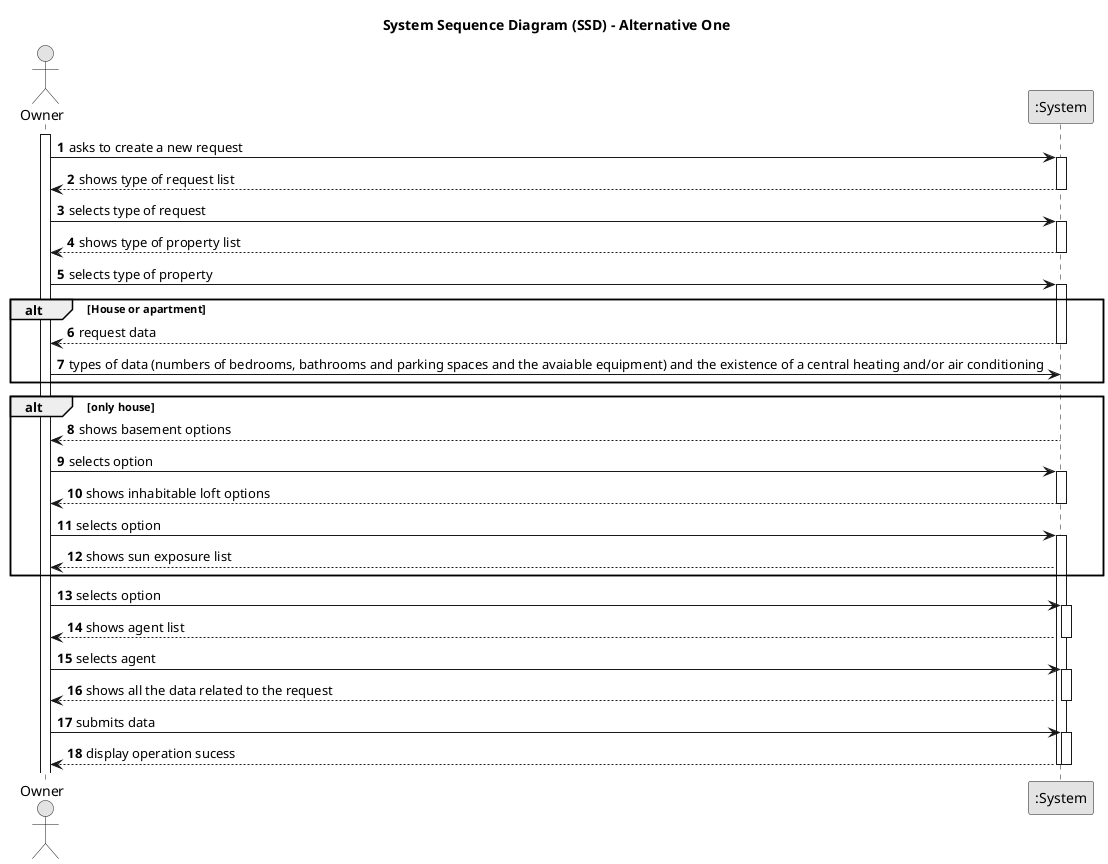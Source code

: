 @startuml
skinparam monochrome true
skinparam packageStyle rectangle
skinparam shadowing false

title System Sequence Diagram (SSD) - Alternative One

autonumber

actor "Owner" as Employee
participant ":System" as System

activate Employee

    Employee -> System : asks to create a new request
    activate System

        System --> Employee : shows type of request list
    deactivate System

    Employee -> System : selects type of request
    activate System

        System --> Employee : shows type of property list

    deactivate System

    Employee -> System : selects type of property

alt House or apartment
    activate System

        System --> Employee : request data
    deactivate System


    Employee -> System : types of data (numbers of bedrooms, bathrooms and parking spaces and the avaiable equipment) and the existence of a central heating and/or air conditioning


end

alt only house

      activate System

            System --> Employee : shows basement options
      deactivate System

      Employee -> System : selects option

      activate System

            System --> Employee : shows inhabitable loft options
      deactivate System

      Employee -> System :  selects option

      activate System

            System --> Employee :shows sun exposure list
end

      Employee -> System :selects option

     activate System

        System --> Employee : shows agent list
    deactivate System

    Employee -> System :  selects agent

     activate System

        System --> Employee : shows all the data related to the request
     deactivate System

     Employee -> System : submits data

     activate System

            System --> Employee : display operation sucess
     deactivate System


@enduml